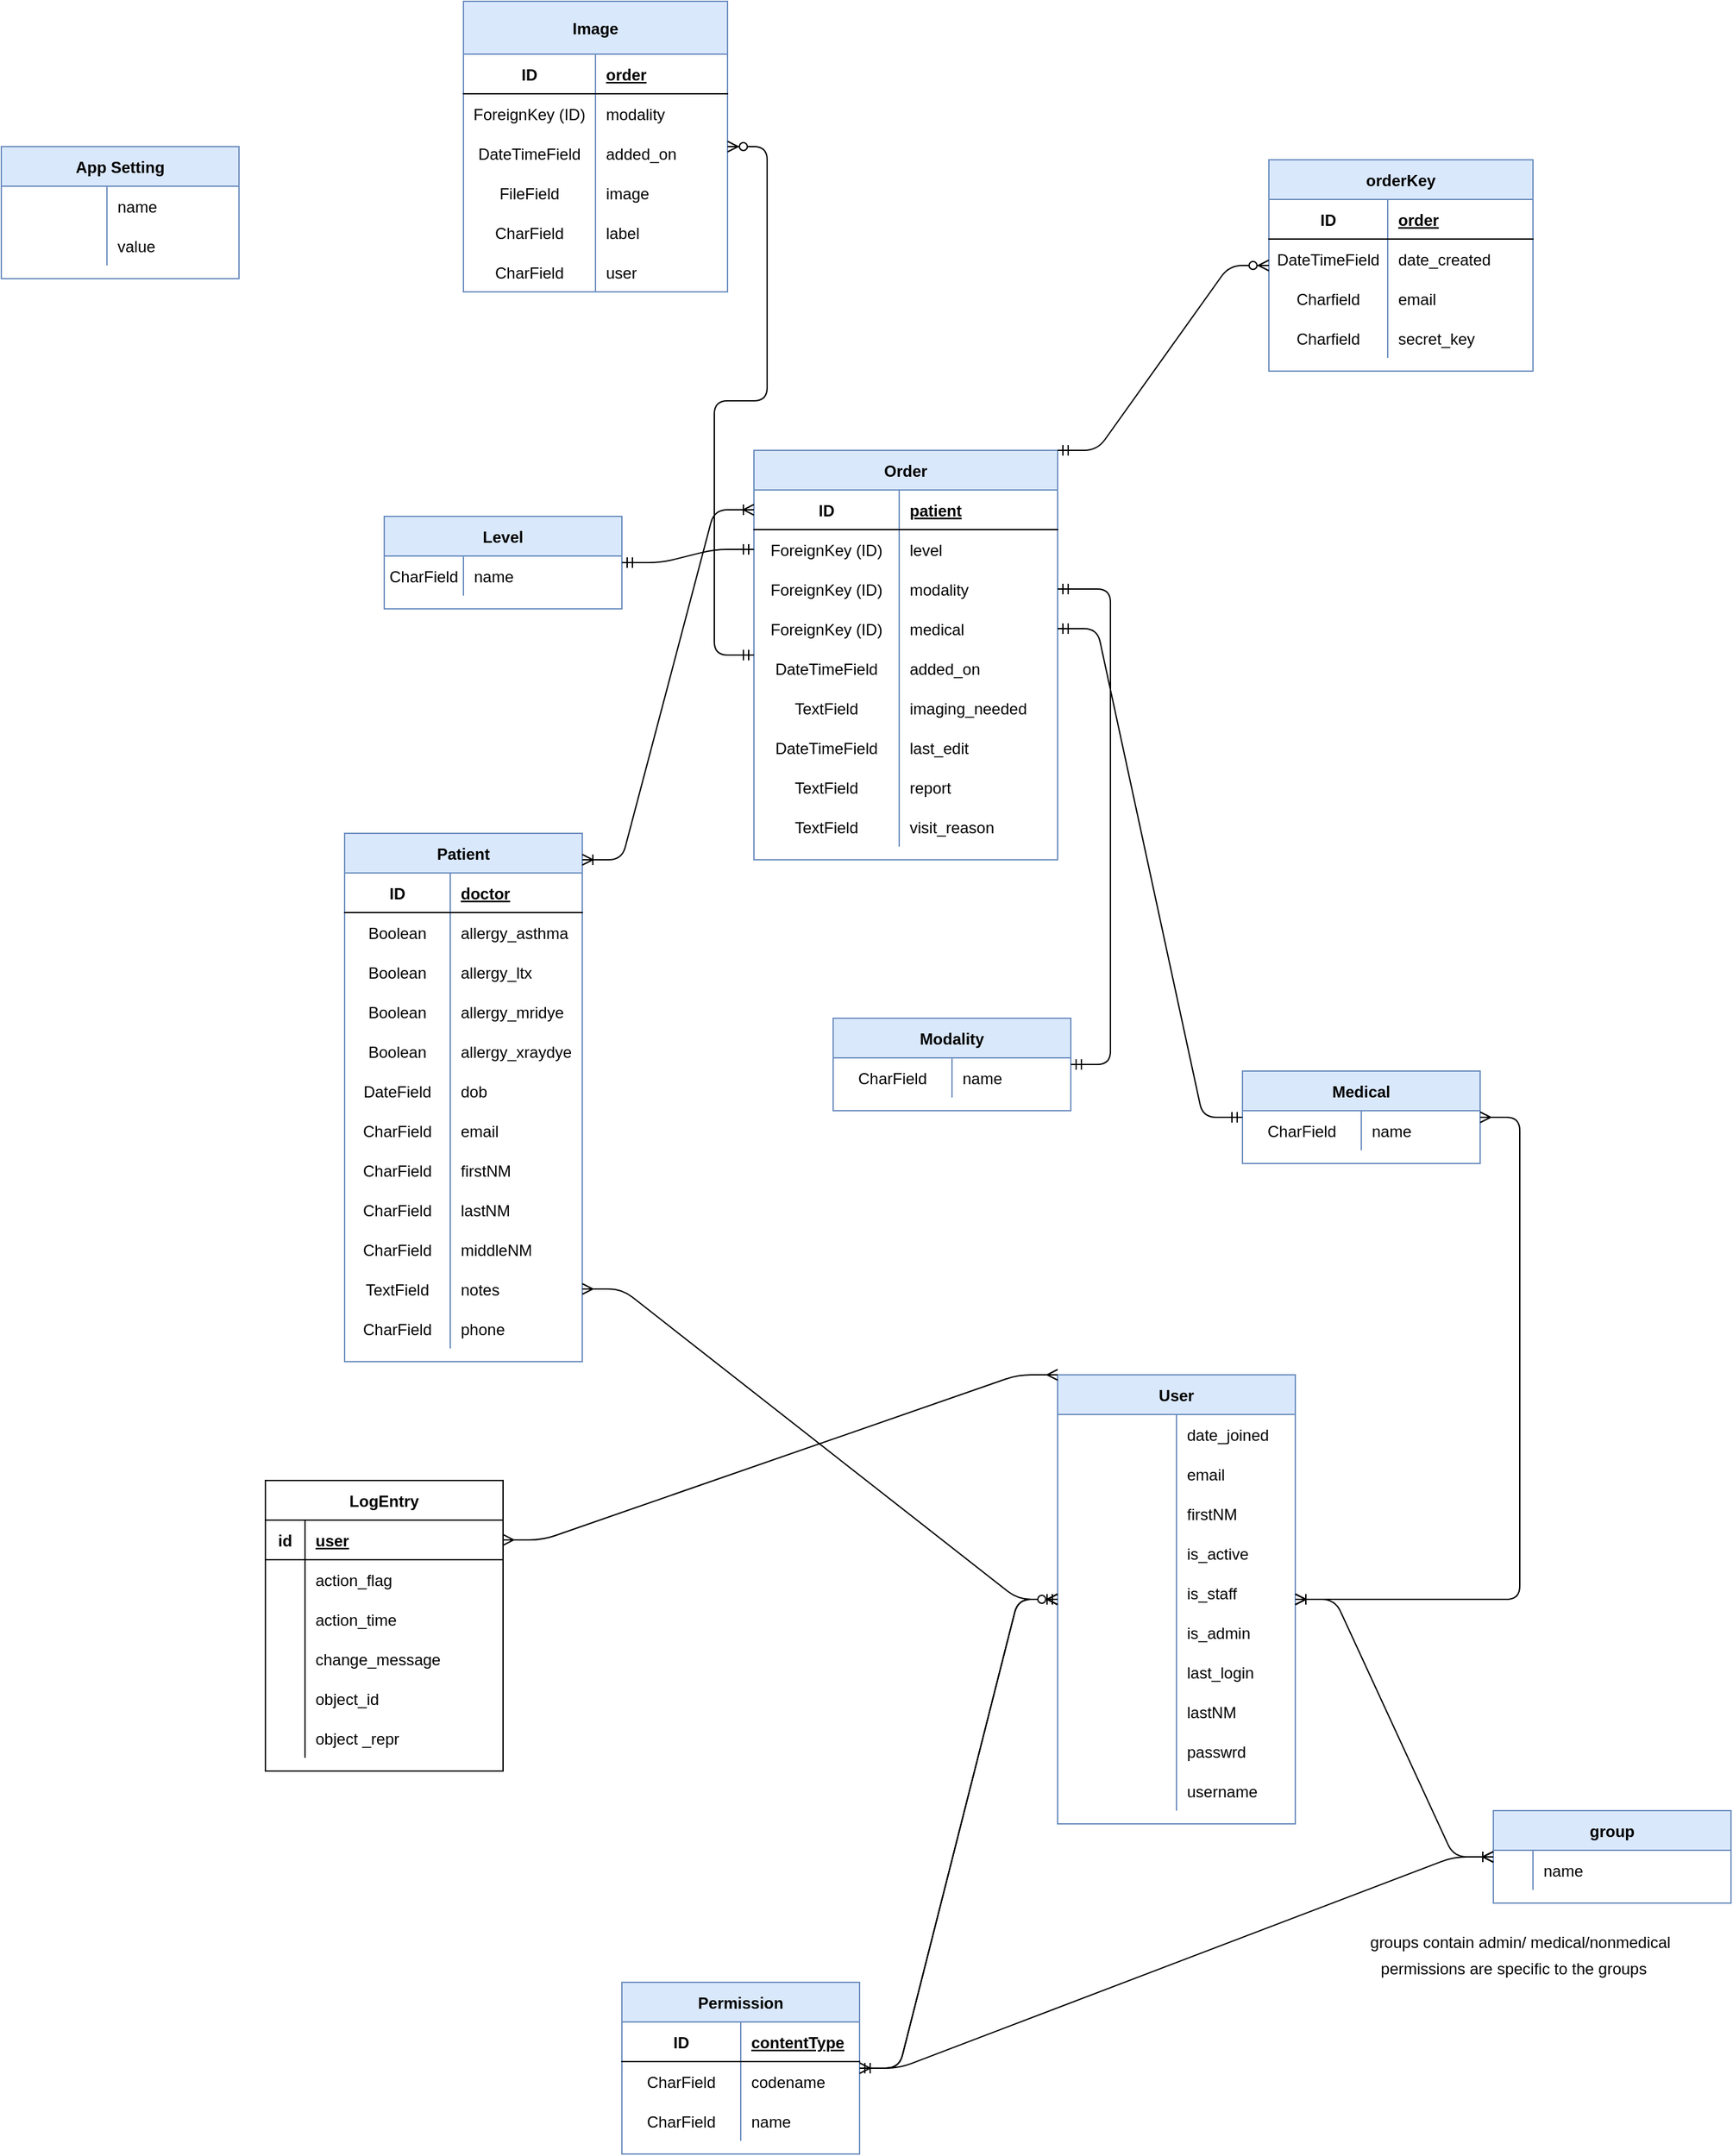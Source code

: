 <mxfile version="14.4.6" type="github">
  <diagram id="9qnTNjLyjwveOkIdFWt5" name="Page-1">
    <mxGraphModel dx="1902" dy="1985" grid="1" gridSize="10" guides="1" tooltips="1" connect="1" arrows="1" fold="1" page="1" pageScale="1" pageWidth="850" pageHeight="1100" math="0" shadow="0">
      <root>
        <mxCell id="0" />
        <mxCell id="1" parent="0" />
        <mxCell id="PcCV99kFqNMUFxTvr8Xn-1" value="Patient" style="shape=table;startSize=30;container=1;collapsible=1;childLayout=tableLayout;fixedRows=1;rowLines=0;fontStyle=1;align=center;resizeLast=1;fillColor=#dae8fc;strokeColor=#6c8ebf;" vertex="1" parent="1">
          <mxGeometry x="280" y="-290" width="180" height="400" as="geometry" />
        </mxCell>
        <mxCell id="PcCV99kFqNMUFxTvr8Xn-2" value="" style="shape=partialRectangle;collapsible=0;dropTarget=0;pointerEvents=0;fillColor=none;top=0;left=0;bottom=1;right=0;points=[[0,0.5],[1,0.5]];portConstraint=eastwest;" vertex="1" parent="PcCV99kFqNMUFxTvr8Xn-1">
          <mxGeometry y="30" width="180" height="30" as="geometry" />
        </mxCell>
        <mxCell id="PcCV99kFqNMUFxTvr8Xn-3" value="ID" style="shape=partialRectangle;connectable=0;fillColor=none;top=0;left=0;bottom=0;right=0;fontStyle=1;overflow=hidden;" vertex="1" parent="PcCV99kFqNMUFxTvr8Xn-2">
          <mxGeometry width="80" height="30" as="geometry" />
        </mxCell>
        <mxCell id="PcCV99kFqNMUFxTvr8Xn-4" value="doctor" style="shape=partialRectangle;connectable=0;fillColor=none;top=0;left=0;bottom=0;right=0;align=left;spacingLeft=6;fontStyle=5;overflow=hidden;" vertex="1" parent="PcCV99kFqNMUFxTvr8Xn-2">
          <mxGeometry x="80" width="100" height="30" as="geometry" />
        </mxCell>
        <mxCell id="PcCV99kFqNMUFxTvr8Xn-5" value="" style="shape=partialRectangle;collapsible=0;dropTarget=0;pointerEvents=0;fillColor=none;top=0;left=0;bottom=0;right=0;points=[[0,0.5],[1,0.5]];portConstraint=eastwest;" vertex="1" parent="PcCV99kFqNMUFxTvr8Xn-1">
          <mxGeometry y="60" width="180" height="30" as="geometry" />
        </mxCell>
        <mxCell id="PcCV99kFqNMUFxTvr8Xn-6" value="Boolean" style="shape=partialRectangle;connectable=0;fillColor=none;top=0;left=0;bottom=0;right=0;editable=1;overflow=hidden;" vertex="1" parent="PcCV99kFqNMUFxTvr8Xn-5">
          <mxGeometry width="80" height="30" as="geometry" />
        </mxCell>
        <mxCell id="PcCV99kFqNMUFxTvr8Xn-7" value="allergy_asthma" style="shape=partialRectangle;connectable=0;fillColor=none;top=0;left=0;bottom=0;right=0;align=left;spacingLeft=6;overflow=hidden;" vertex="1" parent="PcCV99kFqNMUFxTvr8Xn-5">
          <mxGeometry x="80" width="100" height="30" as="geometry" />
        </mxCell>
        <mxCell id="PcCV99kFqNMUFxTvr8Xn-8" value="" style="shape=partialRectangle;collapsible=0;dropTarget=0;pointerEvents=0;fillColor=none;top=0;left=0;bottom=0;right=0;points=[[0,0.5],[1,0.5]];portConstraint=eastwest;" vertex="1" parent="PcCV99kFqNMUFxTvr8Xn-1">
          <mxGeometry y="90" width="180" height="30" as="geometry" />
        </mxCell>
        <mxCell id="PcCV99kFqNMUFxTvr8Xn-9" value="Boolean" style="shape=partialRectangle;connectable=0;fillColor=none;top=0;left=0;bottom=0;right=0;editable=1;overflow=hidden;" vertex="1" parent="PcCV99kFqNMUFxTvr8Xn-8">
          <mxGeometry width="80" height="30" as="geometry" />
        </mxCell>
        <mxCell id="PcCV99kFqNMUFxTvr8Xn-10" value="allergy_ltx" style="shape=partialRectangle;connectable=0;fillColor=none;top=0;left=0;bottom=0;right=0;align=left;spacingLeft=6;overflow=hidden;" vertex="1" parent="PcCV99kFqNMUFxTvr8Xn-8">
          <mxGeometry x="80" width="100" height="30" as="geometry" />
        </mxCell>
        <mxCell id="PcCV99kFqNMUFxTvr8Xn-11" value="" style="shape=partialRectangle;collapsible=0;dropTarget=0;pointerEvents=0;fillColor=none;top=0;left=0;bottom=0;right=0;points=[[0,0.5],[1,0.5]];portConstraint=eastwest;" vertex="1" parent="PcCV99kFqNMUFxTvr8Xn-1">
          <mxGeometry y="120" width="180" height="30" as="geometry" />
        </mxCell>
        <mxCell id="PcCV99kFqNMUFxTvr8Xn-12" value="Boolean" style="shape=partialRectangle;connectable=0;fillColor=none;top=0;left=0;bottom=0;right=0;editable=1;overflow=hidden;" vertex="1" parent="PcCV99kFqNMUFxTvr8Xn-11">
          <mxGeometry width="80" height="30" as="geometry" />
        </mxCell>
        <mxCell id="PcCV99kFqNMUFxTvr8Xn-13" value="allergy_mridye" style="shape=partialRectangle;connectable=0;fillColor=none;top=0;left=0;bottom=0;right=0;align=left;spacingLeft=6;overflow=hidden;" vertex="1" parent="PcCV99kFqNMUFxTvr8Xn-11">
          <mxGeometry x="80" width="100" height="30" as="geometry" />
        </mxCell>
        <mxCell id="PcCV99kFqNMUFxTvr8Xn-14" value="" style="shape=partialRectangle;collapsible=0;dropTarget=0;pointerEvents=0;fillColor=none;top=0;left=0;bottom=0;right=0;points=[[0,0.5],[1,0.5]];portConstraint=eastwest;" vertex="1" parent="PcCV99kFqNMUFxTvr8Xn-1">
          <mxGeometry y="150" width="180" height="30" as="geometry" />
        </mxCell>
        <mxCell id="PcCV99kFqNMUFxTvr8Xn-15" value="Boolean" style="shape=partialRectangle;connectable=0;fillColor=none;top=0;left=0;bottom=0;right=0;editable=1;overflow=hidden;" vertex="1" parent="PcCV99kFqNMUFxTvr8Xn-14">
          <mxGeometry width="80" height="30" as="geometry" />
        </mxCell>
        <mxCell id="PcCV99kFqNMUFxTvr8Xn-16" value="allergy_xraydye" style="shape=partialRectangle;connectable=0;fillColor=none;top=0;left=0;bottom=0;right=0;align=left;spacingLeft=6;overflow=hidden;" vertex="1" parent="PcCV99kFqNMUFxTvr8Xn-14">
          <mxGeometry x="80" width="100" height="30" as="geometry" />
        </mxCell>
        <mxCell id="PcCV99kFqNMUFxTvr8Xn-17" value="" style="shape=partialRectangle;collapsible=0;dropTarget=0;pointerEvents=0;fillColor=none;top=0;left=0;bottom=0;right=0;points=[[0,0.5],[1,0.5]];portConstraint=eastwest;" vertex="1" parent="PcCV99kFqNMUFxTvr8Xn-1">
          <mxGeometry y="180" width="180" height="30" as="geometry" />
        </mxCell>
        <mxCell id="PcCV99kFqNMUFxTvr8Xn-18" value="DateField" style="shape=partialRectangle;connectable=0;fillColor=none;top=0;left=0;bottom=0;right=0;editable=1;overflow=hidden;" vertex="1" parent="PcCV99kFqNMUFxTvr8Xn-17">
          <mxGeometry width="80" height="30" as="geometry" />
        </mxCell>
        <mxCell id="PcCV99kFqNMUFxTvr8Xn-19" value="dob" style="shape=partialRectangle;connectable=0;fillColor=none;top=0;left=0;bottom=0;right=0;align=left;spacingLeft=6;overflow=hidden;" vertex="1" parent="PcCV99kFqNMUFxTvr8Xn-17">
          <mxGeometry x="80" width="100" height="30" as="geometry" />
        </mxCell>
        <mxCell id="PcCV99kFqNMUFxTvr8Xn-20" value="" style="shape=partialRectangle;collapsible=0;dropTarget=0;pointerEvents=0;fillColor=none;top=0;left=0;bottom=0;right=0;points=[[0,0.5],[1,0.5]];portConstraint=eastwest;" vertex="1" parent="PcCV99kFqNMUFxTvr8Xn-1">
          <mxGeometry y="210" width="180" height="30" as="geometry" />
        </mxCell>
        <mxCell id="PcCV99kFqNMUFxTvr8Xn-21" value="CharField" style="shape=partialRectangle;connectable=0;fillColor=none;top=0;left=0;bottom=0;right=0;editable=1;overflow=hidden;" vertex="1" parent="PcCV99kFqNMUFxTvr8Xn-20">
          <mxGeometry width="80" height="30" as="geometry" />
        </mxCell>
        <mxCell id="PcCV99kFqNMUFxTvr8Xn-22" value="email" style="shape=partialRectangle;connectable=0;fillColor=none;top=0;left=0;bottom=0;right=0;align=left;spacingLeft=6;overflow=hidden;" vertex="1" parent="PcCV99kFqNMUFxTvr8Xn-20">
          <mxGeometry x="80" width="100" height="30" as="geometry" />
        </mxCell>
        <mxCell id="PcCV99kFqNMUFxTvr8Xn-23" value="" style="shape=partialRectangle;collapsible=0;dropTarget=0;pointerEvents=0;fillColor=none;top=0;left=0;bottom=0;right=0;points=[[0,0.5],[1,0.5]];portConstraint=eastwest;" vertex="1" parent="PcCV99kFqNMUFxTvr8Xn-1">
          <mxGeometry y="240" width="180" height="30" as="geometry" />
        </mxCell>
        <mxCell id="PcCV99kFqNMUFxTvr8Xn-24" value="CharField" style="shape=partialRectangle;connectable=0;fillColor=none;top=0;left=0;bottom=0;right=0;editable=1;overflow=hidden;" vertex="1" parent="PcCV99kFqNMUFxTvr8Xn-23">
          <mxGeometry width="80" height="30" as="geometry" />
        </mxCell>
        <mxCell id="PcCV99kFqNMUFxTvr8Xn-25" value="firstNM" style="shape=partialRectangle;connectable=0;fillColor=none;top=0;left=0;bottom=0;right=0;align=left;spacingLeft=6;overflow=hidden;" vertex="1" parent="PcCV99kFqNMUFxTvr8Xn-23">
          <mxGeometry x="80" width="100" height="30" as="geometry" />
        </mxCell>
        <mxCell id="PcCV99kFqNMUFxTvr8Xn-26" value="" style="shape=partialRectangle;collapsible=0;dropTarget=0;pointerEvents=0;fillColor=none;top=0;left=0;bottom=0;right=0;points=[[0,0.5],[1,0.5]];portConstraint=eastwest;" vertex="1" parent="PcCV99kFqNMUFxTvr8Xn-1">
          <mxGeometry y="270" width="180" height="30" as="geometry" />
        </mxCell>
        <mxCell id="PcCV99kFqNMUFxTvr8Xn-27" value="CharField" style="shape=partialRectangle;connectable=0;fillColor=none;top=0;left=0;bottom=0;right=0;editable=1;overflow=hidden;" vertex="1" parent="PcCV99kFqNMUFxTvr8Xn-26">
          <mxGeometry width="80" height="30" as="geometry" />
        </mxCell>
        <mxCell id="PcCV99kFqNMUFxTvr8Xn-28" value="lastNM" style="shape=partialRectangle;connectable=0;fillColor=none;top=0;left=0;bottom=0;right=0;align=left;spacingLeft=6;overflow=hidden;" vertex="1" parent="PcCV99kFqNMUFxTvr8Xn-26">
          <mxGeometry x="80" width="100" height="30" as="geometry" />
        </mxCell>
        <mxCell id="PcCV99kFqNMUFxTvr8Xn-29" value="" style="shape=partialRectangle;collapsible=0;dropTarget=0;pointerEvents=0;fillColor=none;top=0;left=0;bottom=0;right=0;points=[[0,0.5],[1,0.5]];portConstraint=eastwest;" vertex="1" parent="PcCV99kFqNMUFxTvr8Xn-1">
          <mxGeometry y="300" width="180" height="30" as="geometry" />
        </mxCell>
        <mxCell id="PcCV99kFqNMUFxTvr8Xn-30" value="CharField" style="shape=partialRectangle;connectable=0;fillColor=none;top=0;left=0;bottom=0;right=0;editable=1;overflow=hidden;" vertex="1" parent="PcCV99kFqNMUFxTvr8Xn-29">
          <mxGeometry width="80" height="30" as="geometry" />
        </mxCell>
        <mxCell id="PcCV99kFqNMUFxTvr8Xn-31" value="middleNM" style="shape=partialRectangle;connectable=0;fillColor=none;top=0;left=0;bottom=0;right=0;align=left;spacingLeft=6;overflow=hidden;" vertex="1" parent="PcCV99kFqNMUFxTvr8Xn-29">
          <mxGeometry x="80" width="100" height="30" as="geometry" />
        </mxCell>
        <mxCell id="PcCV99kFqNMUFxTvr8Xn-32" value="" style="shape=partialRectangle;collapsible=0;dropTarget=0;pointerEvents=0;fillColor=none;top=0;left=0;bottom=0;right=0;points=[[0,0.5],[1,0.5]];portConstraint=eastwest;" vertex="1" parent="PcCV99kFqNMUFxTvr8Xn-1">
          <mxGeometry y="330" width="180" height="30" as="geometry" />
        </mxCell>
        <mxCell id="PcCV99kFqNMUFxTvr8Xn-33" value="TextField" style="shape=partialRectangle;connectable=0;fillColor=none;top=0;left=0;bottom=0;right=0;editable=1;overflow=hidden;" vertex="1" parent="PcCV99kFqNMUFxTvr8Xn-32">
          <mxGeometry width="80" height="30" as="geometry" />
        </mxCell>
        <mxCell id="PcCV99kFqNMUFxTvr8Xn-34" value="notes" style="shape=partialRectangle;connectable=0;fillColor=none;top=0;left=0;bottom=0;right=0;align=left;spacingLeft=6;overflow=hidden;" vertex="1" parent="PcCV99kFqNMUFxTvr8Xn-32">
          <mxGeometry x="80" width="100" height="30" as="geometry" />
        </mxCell>
        <mxCell id="PcCV99kFqNMUFxTvr8Xn-35" value="" style="shape=partialRectangle;collapsible=0;dropTarget=0;pointerEvents=0;fillColor=none;top=0;left=0;bottom=0;right=0;points=[[0,0.5],[1,0.5]];portConstraint=eastwest;" vertex="1" parent="PcCV99kFqNMUFxTvr8Xn-1">
          <mxGeometry y="360" width="180" height="30" as="geometry" />
        </mxCell>
        <mxCell id="PcCV99kFqNMUFxTvr8Xn-36" value="CharField" style="shape=partialRectangle;connectable=0;fillColor=none;top=0;left=0;bottom=0;right=0;editable=1;overflow=hidden;" vertex="1" parent="PcCV99kFqNMUFxTvr8Xn-35">
          <mxGeometry width="80" height="30" as="geometry" />
        </mxCell>
        <mxCell id="PcCV99kFqNMUFxTvr8Xn-37" value="phone" style="shape=partialRectangle;connectable=0;fillColor=none;top=0;left=0;bottom=0;right=0;align=left;spacingLeft=6;overflow=hidden;" vertex="1" parent="PcCV99kFqNMUFxTvr8Xn-35">
          <mxGeometry x="80" width="100" height="30" as="geometry" />
        </mxCell>
        <mxCell id="PcCV99kFqNMUFxTvr8Xn-38" value="User" style="shape=table;startSize=30;container=1;collapsible=1;childLayout=tableLayout;fixedRows=1;rowLines=0;fontStyle=1;align=center;resizeLast=1;fillColor=#dae8fc;strokeColor=#6c8ebf;" vertex="1" parent="1">
          <mxGeometry x="820" y="120" width="180" height="340" as="geometry" />
        </mxCell>
        <mxCell id="PcCV99kFqNMUFxTvr8Xn-39" value="" style="shape=partialRectangle;collapsible=0;dropTarget=0;pointerEvents=0;fillColor=none;top=0;left=0;bottom=0;right=0;points=[[0,0.5],[1,0.5]];portConstraint=eastwest;" vertex="1" parent="PcCV99kFqNMUFxTvr8Xn-38">
          <mxGeometry y="30" width="180" height="30" as="geometry" />
        </mxCell>
        <mxCell id="PcCV99kFqNMUFxTvr8Xn-40" value="" style="shape=partialRectangle;connectable=0;fillColor=none;top=0;left=0;bottom=0;right=0;editable=1;overflow=hidden;" vertex="1" parent="PcCV99kFqNMUFxTvr8Xn-39">
          <mxGeometry width="90" height="30" as="geometry" />
        </mxCell>
        <mxCell id="PcCV99kFqNMUFxTvr8Xn-41" value="date_joined" style="shape=partialRectangle;connectable=0;fillColor=none;top=0;left=0;bottom=0;right=0;align=left;spacingLeft=6;overflow=hidden;" vertex="1" parent="PcCV99kFqNMUFxTvr8Xn-39">
          <mxGeometry x="90" width="90" height="30" as="geometry" />
        </mxCell>
        <mxCell id="PcCV99kFqNMUFxTvr8Xn-42" value="" style="shape=partialRectangle;collapsible=0;dropTarget=0;pointerEvents=0;fillColor=none;top=0;left=0;bottom=0;right=0;points=[[0,0.5],[1,0.5]];portConstraint=eastwest;" vertex="1" parent="PcCV99kFqNMUFxTvr8Xn-38">
          <mxGeometry y="60" width="180" height="30" as="geometry" />
        </mxCell>
        <mxCell id="PcCV99kFqNMUFxTvr8Xn-43" value="" style="shape=partialRectangle;connectable=0;fillColor=none;top=0;left=0;bottom=0;right=0;editable=1;overflow=hidden;" vertex="1" parent="PcCV99kFqNMUFxTvr8Xn-42">
          <mxGeometry width="90" height="30" as="geometry" />
        </mxCell>
        <mxCell id="PcCV99kFqNMUFxTvr8Xn-44" value="email" style="shape=partialRectangle;connectable=0;fillColor=none;top=0;left=0;bottom=0;right=0;align=left;spacingLeft=6;overflow=hidden;" vertex="1" parent="PcCV99kFqNMUFxTvr8Xn-42">
          <mxGeometry x="90" width="90" height="30" as="geometry" />
        </mxCell>
        <mxCell id="PcCV99kFqNMUFxTvr8Xn-45" value="" style="shape=partialRectangle;collapsible=0;dropTarget=0;pointerEvents=0;fillColor=none;top=0;left=0;bottom=0;right=0;points=[[0,0.5],[1,0.5]];portConstraint=eastwest;" vertex="1" parent="PcCV99kFqNMUFxTvr8Xn-38">
          <mxGeometry y="90" width="180" height="30" as="geometry" />
        </mxCell>
        <mxCell id="PcCV99kFqNMUFxTvr8Xn-46" value="" style="shape=partialRectangle;connectable=0;fillColor=none;top=0;left=0;bottom=0;right=0;editable=1;overflow=hidden;" vertex="1" parent="PcCV99kFqNMUFxTvr8Xn-45">
          <mxGeometry width="90" height="30" as="geometry" />
        </mxCell>
        <mxCell id="PcCV99kFqNMUFxTvr8Xn-47" value="firstNM" style="shape=partialRectangle;connectable=0;fillColor=none;top=0;left=0;bottom=0;right=0;align=left;spacingLeft=6;overflow=hidden;" vertex="1" parent="PcCV99kFqNMUFxTvr8Xn-45">
          <mxGeometry x="90" width="90" height="30" as="geometry" />
        </mxCell>
        <mxCell id="PcCV99kFqNMUFxTvr8Xn-48" value="" style="shape=partialRectangle;collapsible=0;dropTarget=0;pointerEvents=0;fillColor=none;top=0;left=0;bottom=0;right=0;points=[[0,0.5],[1,0.5]];portConstraint=eastwest;" vertex="1" parent="PcCV99kFqNMUFxTvr8Xn-38">
          <mxGeometry y="120" width="180" height="30" as="geometry" />
        </mxCell>
        <mxCell id="PcCV99kFqNMUFxTvr8Xn-49" value="" style="shape=partialRectangle;connectable=0;fillColor=none;top=0;left=0;bottom=0;right=0;editable=1;overflow=hidden;" vertex="1" parent="PcCV99kFqNMUFxTvr8Xn-48">
          <mxGeometry width="90" height="30" as="geometry" />
        </mxCell>
        <mxCell id="PcCV99kFqNMUFxTvr8Xn-50" value="is_active" style="shape=partialRectangle;connectable=0;fillColor=none;top=0;left=0;bottom=0;right=0;align=left;spacingLeft=6;overflow=hidden;" vertex="1" parent="PcCV99kFqNMUFxTvr8Xn-48">
          <mxGeometry x="90" width="90" height="30" as="geometry" />
        </mxCell>
        <mxCell id="PcCV99kFqNMUFxTvr8Xn-51" value="" style="shape=partialRectangle;collapsible=0;dropTarget=0;pointerEvents=0;fillColor=none;top=0;left=0;bottom=0;right=0;points=[[0,0.5],[1,0.5]];portConstraint=eastwest;" vertex="1" parent="PcCV99kFqNMUFxTvr8Xn-38">
          <mxGeometry y="150" width="180" height="30" as="geometry" />
        </mxCell>
        <mxCell id="PcCV99kFqNMUFxTvr8Xn-52" value="" style="shape=partialRectangle;connectable=0;fillColor=none;top=0;left=0;bottom=0;right=0;editable=1;overflow=hidden;" vertex="1" parent="PcCV99kFqNMUFxTvr8Xn-51">
          <mxGeometry width="90" height="30" as="geometry" />
        </mxCell>
        <mxCell id="PcCV99kFqNMUFxTvr8Xn-53" value="is_staff" style="shape=partialRectangle;connectable=0;fillColor=none;top=0;left=0;bottom=0;right=0;align=left;spacingLeft=6;overflow=hidden;" vertex="1" parent="PcCV99kFqNMUFxTvr8Xn-51">
          <mxGeometry x="90" width="90" height="30" as="geometry" />
        </mxCell>
        <mxCell id="PcCV99kFqNMUFxTvr8Xn-54" value="" style="shape=partialRectangle;collapsible=0;dropTarget=0;pointerEvents=0;fillColor=none;top=0;left=0;bottom=0;right=0;points=[[0,0.5],[1,0.5]];portConstraint=eastwest;" vertex="1" parent="PcCV99kFqNMUFxTvr8Xn-38">
          <mxGeometry y="180" width="180" height="30" as="geometry" />
        </mxCell>
        <mxCell id="PcCV99kFqNMUFxTvr8Xn-55" value="" style="shape=partialRectangle;connectable=0;fillColor=none;top=0;left=0;bottom=0;right=0;editable=1;overflow=hidden;" vertex="1" parent="PcCV99kFqNMUFxTvr8Xn-54">
          <mxGeometry width="90" height="30" as="geometry" />
        </mxCell>
        <mxCell id="PcCV99kFqNMUFxTvr8Xn-56" value="is_admin" style="shape=partialRectangle;connectable=0;fillColor=none;top=0;left=0;bottom=0;right=0;align=left;spacingLeft=6;overflow=hidden;" vertex="1" parent="PcCV99kFqNMUFxTvr8Xn-54">
          <mxGeometry x="90" width="90" height="30" as="geometry" />
        </mxCell>
        <mxCell id="PcCV99kFqNMUFxTvr8Xn-57" value="" style="shape=partialRectangle;collapsible=0;dropTarget=0;pointerEvents=0;fillColor=none;top=0;left=0;bottom=0;right=0;points=[[0,0.5],[1,0.5]];portConstraint=eastwest;" vertex="1" parent="PcCV99kFqNMUFxTvr8Xn-38">
          <mxGeometry y="210" width="180" height="30" as="geometry" />
        </mxCell>
        <mxCell id="PcCV99kFqNMUFxTvr8Xn-58" value="" style="shape=partialRectangle;connectable=0;fillColor=none;top=0;left=0;bottom=0;right=0;editable=1;overflow=hidden;" vertex="1" parent="PcCV99kFqNMUFxTvr8Xn-57">
          <mxGeometry width="90" height="30" as="geometry" />
        </mxCell>
        <mxCell id="PcCV99kFqNMUFxTvr8Xn-59" value="last_login" style="shape=partialRectangle;connectable=0;fillColor=none;top=0;left=0;bottom=0;right=0;align=left;spacingLeft=6;overflow=hidden;" vertex="1" parent="PcCV99kFqNMUFxTvr8Xn-57">
          <mxGeometry x="90" width="90" height="30" as="geometry" />
        </mxCell>
        <mxCell id="PcCV99kFqNMUFxTvr8Xn-60" value="" style="shape=partialRectangle;collapsible=0;dropTarget=0;pointerEvents=0;fillColor=none;top=0;left=0;bottom=0;right=0;points=[[0,0.5],[1,0.5]];portConstraint=eastwest;" vertex="1" parent="PcCV99kFqNMUFxTvr8Xn-38">
          <mxGeometry y="240" width="180" height="30" as="geometry" />
        </mxCell>
        <mxCell id="PcCV99kFqNMUFxTvr8Xn-61" value="" style="shape=partialRectangle;connectable=0;fillColor=none;top=0;left=0;bottom=0;right=0;editable=1;overflow=hidden;" vertex="1" parent="PcCV99kFqNMUFxTvr8Xn-60">
          <mxGeometry width="90" height="30" as="geometry" />
        </mxCell>
        <mxCell id="PcCV99kFqNMUFxTvr8Xn-62" value="lastNM" style="shape=partialRectangle;connectable=0;fillColor=none;top=0;left=0;bottom=0;right=0;align=left;spacingLeft=6;overflow=hidden;" vertex="1" parent="PcCV99kFqNMUFxTvr8Xn-60">
          <mxGeometry x="90" width="90" height="30" as="geometry" />
        </mxCell>
        <mxCell id="PcCV99kFqNMUFxTvr8Xn-63" value="" style="shape=partialRectangle;collapsible=0;dropTarget=0;pointerEvents=0;fillColor=none;top=0;left=0;bottom=0;right=0;points=[[0,0.5],[1,0.5]];portConstraint=eastwest;" vertex="1" parent="PcCV99kFqNMUFxTvr8Xn-38">
          <mxGeometry y="270" width="180" height="30" as="geometry" />
        </mxCell>
        <mxCell id="PcCV99kFqNMUFxTvr8Xn-64" value="" style="shape=partialRectangle;connectable=0;fillColor=none;top=0;left=0;bottom=0;right=0;editable=1;overflow=hidden;" vertex="1" parent="PcCV99kFqNMUFxTvr8Xn-63">
          <mxGeometry width="90" height="30" as="geometry" />
        </mxCell>
        <mxCell id="PcCV99kFqNMUFxTvr8Xn-65" value="passwrd" style="shape=partialRectangle;connectable=0;fillColor=none;top=0;left=0;bottom=0;right=0;align=left;spacingLeft=6;overflow=hidden;" vertex="1" parent="PcCV99kFqNMUFxTvr8Xn-63">
          <mxGeometry x="90" width="90" height="30" as="geometry" />
        </mxCell>
        <mxCell id="PcCV99kFqNMUFxTvr8Xn-66" value="" style="shape=partialRectangle;collapsible=0;dropTarget=0;pointerEvents=0;fillColor=none;top=0;left=0;bottom=0;right=0;points=[[0,0.5],[1,0.5]];portConstraint=eastwest;" vertex="1" parent="PcCV99kFqNMUFxTvr8Xn-38">
          <mxGeometry y="300" width="180" height="30" as="geometry" />
        </mxCell>
        <mxCell id="PcCV99kFqNMUFxTvr8Xn-67" value="" style="shape=partialRectangle;connectable=0;fillColor=none;top=0;left=0;bottom=0;right=0;editable=1;overflow=hidden;" vertex="1" parent="PcCV99kFqNMUFxTvr8Xn-66">
          <mxGeometry width="90" height="30" as="geometry" />
        </mxCell>
        <mxCell id="PcCV99kFqNMUFxTvr8Xn-68" value="username" style="shape=partialRectangle;connectable=0;fillColor=none;top=0;left=0;bottom=0;right=0;align=left;spacingLeft=6;overflow=hidden;" vertex="1" parent="PcCV99kFqNMUFxTvr8Xn-66">
          <mxGeometry x="90" width="90" height="30" as="geometry" />
        </mxCell>
        <mxCell id="PcCV99kFqNMUFxTvr8Xn-69" value="Permission" style="shape=table;startSize=30;container=1;collapsible=1;childLayout=tableLayout;fixedRows=1;rowLines=0;fontStyle=1;align=center;resizeLast=1;fillColor=#dae8fc;strokeColor=#6c8ebf;" vertex="1" parent="1">
          <mxGeometry x="490" y="580" width="180" height="130" as="geometry" />
        </mxCell>
        <mxCell id="PcCV99kFqNMUFxTvr8Xn-70" value="" style="shape=partialRectangle;collapsible=0;dropTarget=0;pointerEvents=0;fillColor=none;top=0;left=0;bottom=1;right=0;points=[[0,0.5],[1,0.5]];portConstraint=eastwest;" vertex="1" parent="PcCV99kFqNMUFxTvr8Xn-69">
          <mxGeometry y="30" width="180" height="30" as="geometry" />
        </mxCell>
        <mxCell id="PcCV99kFqNMUFxTvr8Xn-71" value="ID" style="shape=partialRectangle;connectable=0;fillColor=none;top=0;left=0;bottom=0;right=0;fontStyle=1;overflow=hidden;" vertex="1" parent="PcCV99kFqNMUFxTvr8Xn-70">
          <mxGeometry width="90" height="30" as="geometry" />
        </mxCell>
        <mxCell id="PcCV99kFqNMUFxTvr8Xn-72" value="contentType" style="shape=partialRectangle;connectable=0;fillColor=none;top=0;left=0;bottom=0;right=0;align=left;spacingLeft=6;fontStyle=5;overflow=hidden;" vertex="1" parent="PcCV99kFqNMUFxTvr8Xn-70">
          <mxGeometry x="90" width="90" height="30" as="geometry" />
        </mxCell>
        <mxCell id="PcCV99kFqNMUFxTvr8Xn-73" value="" style="shape=partialRectangle;collapsible=0;dropTarget=0;pointerEvents=0;fillColor=none;top=0;left=0;bottom=0;right=0;points=[[0,0.5],[1,0.5]];portConstraint=eastwest;" vertex="1" parent="PcCV99kFqNMUFxTvr8Xn-69">
          <mxGeometry y="60" width="180" height="30" as="geometry" />
        </mxCell>
        <mxCell id="PcCV99kFqNMUFxTvr8Xn-74" value="CharField" style="shape=partialRectangle;connectable=0;fillColor=none;top=0;left=0;bottom=0;right=0;editable=1;overflow=hidden;" vertex="1" parent="PcCV99kFqNMUFxTvr8Xn-73">
          <mxGeometry width="90" height="30" as="geometry" />
        </mxCell>
        <mxCell id="PcCV99kFqNMUFxTvr8Xn-75" value="codename" style="shape=partialRectangle;connectable=0;fillColor=none;top=0;left=0;bottom=0;right=0;align=left;spacingLeft=6;overflow=hidden;" vertex="1" parent="PcCV99kFqNMUFxTvr8Xn-73">
          <mxGeometry x="90" width="90" height="30" as="geometry" />
        </mxCell>
        <mxCell id="PcCV99kFqNMUFxTvr8Xn-76" value="" style="shape=partialRectangle;collapsible=0;dropTarget=0;pointerEvents=0;fillColor=none;top=0;left=0;bottom=0;right=0;points=[[0,0.5],[1,0.5]];portConstraint=eastwest;" vertex="1" parent="PcCV99kFqNMUFxTvr8Xn-69">
          <mxGeometry y="90" width="180" height="30" as="geometry" />
        </mxCell>
        <mxCell id="PcCV99kFqNMUFxTvr8Xn-77" value="CharField" style="shape=partialRectangle;connectable=0;fillColor=none;top=0;left=0;bottom=0;right=0;editable=1;overflow=hidden;" vertex="1" parent="PcCV99kFqNMUFxTvr8Xn-76">
          <mxGeometry width="90" height="30" as="geometry" />
        </mxCell>
        <mxCell id="PcCV99kFqNMUFxTvr8Xn-78" value="name" style="shape=partialRectangle;connectable=0;fillColor=none;top=0;left=0;bottom=0;right=0;align=left;spacingLeft=6;overflow=hidden;" vertex="1" parent="PcCV99kFqNMUFxTvr8Xn-76">
          <mxGeometry x="90" width="90" height="30" as="geometry" />
        </mxCell>
        <mxCell id="PcCV99kFqNMUFxTvr8Xn-79" value="group" style="shape=table;startSize=30;container=1;collapsible=1;childLayout=tableLayout;fixedRows=1;rowLines=0;fontStyle=1;align=center;resizeLast=1;fillColor=#dae8fc;strokeColor=#6c8ebf;" vertex="1" parent="1">
          <mxGeometry x="1150" y="450" width="180" height="70" as="geometry" />
        </mxCell>
        <mxCell id="PcCV99kFqNMUFxTvr8Xn-80" value="" style="shape=partialRectangle;collapsible=0;dropTarget=0;pointerEvents=0;fillColor=none;top=0;left=0;bottom=0;right=0;points=[[0,0.5],[1,0.5]];portConstraint=eastwest;" vertex="1" parent="PcCV99kFqNMUFxTvr8Xn-79">
          <mxGeometry y="30" width="180" height="30" as="geometry" />
        </mxCell>
        <mxCell id="PcCV99kFqNMUFxTvr8Xn-81" value="" style="shape=partialRectangle;connectable=0;fillColor=none;top=0;left=0;bottom=0;right=0;editable=1;overflow=hidden;" vertex="1" parent="PcCV99kFqNMUFxTvr8Xn-80">
          <mxGeometry width="30" height="30" as="geometry" />
        </mxCell>
        <mxCell id="PcCV99kFqNMUFxTvr8Xn-82" value="name" style="shape=partialRectangle;connectable=0;fillColor=none;top=0;left=0;bottom=0;right=0;align=left;spacingLeft=6;overflow=hidden;" vertex="1" parent="PcCV99kFqNMUFxTvr8Xn-80">
          <mxGeometry x="30" width="150" height="30" as="geometry" />
        </mxCell>
        <mxCell id="PcCV99kFqNMUFxTvr8Xn-83" value="Level" style="shape=table;startSize=30;container=1;collapsible=1;childLayout=tableLayout;fixedRows=1;rowLines=0;fontStyle=1;align=center;resizeLast=1;fillColor=#dae8fc;strokeColor=#6c8ebf;" vertex="1" parent="1">
          <mxGeometry x="310" y="-530" width="180" height="70" as="geometry" />
        </mxCell>
        <mxCell id="PcCV99kFqNMUFxTvr8Xn-84" value="" style="shape=partialRectangle;collapsible=0;dropTarget=0;pointerEvents=0;fillColor=none;top=0;left=0;bottom=0;right=0;points=[[0,0.5],[1,0.5]];portConstraint=eastwest;" vertex="1" parent="PcCV99kFqNMUFxTvr8Xn-83">
          <mxGeometry y="30" width="180" height="30" as="geometry" />
        </mxCell>
        <mxCell id="PcCV99kFqNMUFxTvr8Xn-85" value="CharField" style="shape=partialRectangle;connectable=0;fillColor=none;top=0;left=0;bottom=0;right=0;editable=1;overflow=hidden;" vertex="1" parent="PcCV99kFqNMUFxTvr8Xn-84">
          <mxGeometry width="60" height="30" as="geometry" />
        </mxCell>
        <mxCell id="PcCV99kFqNMUFxTvr8Xn-86" value="name" style="shape=partialRectangle;connectable=0;fillColor=none;top=0;left=0;bottom=0;right=0;align=left;spacingLeft=6;overflow=hidden;" vertex="1" parent="PcCV99kFqNMUFxTvr8Xn-84">
          <mxGeometry x="60" width="120" height="30" as="geometry" />
        </mxCell>
        <mxCell id="PcCV99kFqNMUFxTvr8Xn-87" value="Modality" style="shape=table;startSize=30;container=1;collapsible=1;childLayout=tableLayout;fixedRows=1;rowLines=0;fontStyle=1;align=center;resizeLast=1;fillColor=#dae8fc;strokeColor=#6c8ebf;" vertex="1" parent="1">
          <mxGeometry x="650" y="-150" width="180" height="70" as="geometry" />
        </mxCell>
        <mxCell id="PcCV99kFqNMUFxTvr8Xn-88" value="" style="shape=partialRectangle;collapsible=0;dropTarget=0;pointerEvents=0;fillColor=none;top=0;left=0;bottom=0;right=0;points=[[0,0.5],[1,0.5]];portConstraint=eastwest;" vertex="1" parent="PcCV99kFqNMUFxTvr8Xn-87">
          <mxGeometry y="30" width="180" height="30" as="geometry" />
        </mxCell>
        <mxCell id="PcCV99kFqNMUFxTvr8Xn-89" value="CharField" style="shape=partialRectangle;connectable=0;fillColor=none;top=0;left=0;bottom=0;right=0;editable=1;overflow=hidden;" vertex="1" parent="PcCV99kFqNMUFxTvr8Xn-88">
          <mxGeometry width="90" height="30" as="geometry" />
        </mxCell>
        <mxCell id="PcCV99kFqNMUFxTvr8Xn-90" value="name" style="shape=partialRectangle;connectable=0;fillColor=none;top=0;left=0;bottom=0;right=0;align=left;spacingLeft=6;overflow=hidden;" vertex="1" parent="PcCV99kFqNMUFxTvr8Xn-88">
          <mxGeometry x="90" width="90" height="30" as="geometry" />
        </mxCell>
        <mxCell id="PcCV99kFqNMUFxTvr8Xn-91" value="Medical" style="shape=table;startSize=30;container=1;collapsible=1;childLayout=tableLayout;fixedRows=1;rowLines=0;fontStyle=1;align=center;resizeLast=1;fillColor=#dae8fc;strokeColor=#6c8ebf;" vertex="1" parent="1">
          <mxGeometry x="960" y="-110" width="180" height="70" as="geometry" />
        </mxCell>
        <mxCell id="PcCV99kFqNMUFxTvr8Xn-92" value="" style="shape=partialRectangle;collapsible=0;dropTarget=0;pointerEvents=0;fillColor=none;top=0;left=0;bottom=0;right=0;points=[[0,0.5],[1,0.5]];portConstraint=eastwest;" vertex="1" parent="PcCV99kFqNMUFxTvr8Xn-91">
          <mxGeometry y="30" width="180" height="30" as="geometry" />
        </mxCell>
        <mxCell id="PcCV99kFqNMUFxTvr8Xn-93" value="CharField" style="shape=partialRectangle;connectable=0;fillColor=none;top=0;left=0;bottom=0;right=0;editable=1;overflow=hidden;" vertex="1" parent="PcCV99kFqNMUFxTvr8Xn-92">
          <mxGeometry width="90" height="30" as="geometry" />
        </mxCell>
        <mxCell id="PcCV99kFqNMUFxTvr8Xn-94" value="name" style="shape=partialRectangle;connectable=0;fillColor=none;top=0;left=0;bottom=0;right=0;align=left;spacingLeft=6;overflow=hidden;" vertex="1" parent="PcCV99kFqNMUFxTvr8Xn-92">
          <mxGeometry x="90" width="90" height="30" as="geometry" />
        </mxCell>
        <mxCell id="PcCV99kFqNMUFxTvr8Xn-95" value="Order" style="shape=table;startSize=30;container=1;collapsible=1;childLayout=tableLayout;fixedRows=1;rowLines=0;fontStyle=1;align=center;resizeLast=1;fillColor=#dae8fc;strokeColor=#6c8ebf;" vertex="1" parent="1">
          <mxGeometry x="590" y="-580" width="230" height="310" as="geometry" />
        </mxCell>
        <mxCell id="PcCV99kFqNMUFxTvr8Xn-96" value="" style="shape=partialRectangle;collapsible=0;dropTarget=0;pointerEvents=0;fillColor=none;top=0;left=0;bottom=1;right=0;points=[[0,0.5],[1,0.5]];portConstraint=eastwest;" vertex="1" parent="PcCV99kFqNMUFxTvr8Xn-95">
          <mxGeometry y="30" width="230" height="30" as="geometry" />
        </mxCell>
        <mxCell id="PcCV99kFqNMUFxTvr8Xn-97" value="ID" style="shape=partialRectangle;connectable=0;fillColor=none;top=0;left=0;bottom=0;right=0;fontStyle=1;overflow=hidden;" vertex="1" parent="PcCV99kFqNMUFxTvr8Xn-96">
          <mxGeometry width="110" height="30" as="geometry" />
        </mxCell>
        <mxCell id="PcCV99kFqNMUFxTvr8Xn-98" value="patient" style="shape=partialRectangle;connectable=0;fillColor=none;top=0;left=0;bottom=0;right=0;align=left;spacingLeft=6;fontStyle=5;overflow=hidden;" vertex="1" parent="PcCV99kFqNMUFxTvr8Xn-96">
          <mxGeometry x="110" width="120" height="30" as="geometry" />
        </mxCell>
        <mxCell id="PcCV99kFqNMUFxTvr8Xn-99" value="" style="shape=partialRectangle;collapsible=0;dropTarget=0;pointerEvents=0;fillColor=none;top=0;left=0;bottom=0;right=0;points=[[0,0.5],[1,0.5]];portConstraint=eastwest;" vertex="1" parent="PcCV99kFqNMUFxTvr8Xn-95">
          <mxGeometry y="60" width="230" height="30" as="geometry" />
        </mxCell>
        <mxCell id="PcCV99kFqNMUFxTvr8Xn-100" value="ForeignKey (ID)" style="shape=partialRectangle;connectable=0;fillColor=none;top=0;left=0;bottom=0;right=0;editable=1;overflow=hidden;" vertex="1" parent="PcCV99kFqNMUFxTvr8Xn-99">
          <mxGeometry width="110" height="30" as="geometry" />
        </mxCell>
        <mxCell id="PcCV99kFqNMUFxTvr8Xn-101" value="level" style="shape=partialRectangle;connectable=0;fillColor=none;top=0;left=0;bottom=0;right=0;align=left;spacingLeft=6;overflow=hidden;" vertex="1" parent="PcCV99kFqNMUFxTvr8Xn-99">
          <mxGeometry x="110" width="120" height="30" as="geometry" />
        </mxCell>
        <mxCell id="PcCV99kFqNMUFxTvr8Xn-102" value="" style="shape=partialRectangle;collapsible=0;dropTarget=0;pointerEvents=0;fillColor=none;top=0;left=0;bottom=0;right=0;points=[[0,0.5],[1,0.5]];portConstraint=eastwest;" vertex="1" parent="PcCV99kFqNMUFxTvr8Xn-95">
          <mxGeometry y="90" width="230" height="30" as="geometry" />
        </mxCell>
        <mxCell id="PcCV99kFqNMUFxTvr8Xn-103" value="ForeignKey (ID)" style="shape=partialRectangle;connectable=0;fillColor=none;top=0;left=0;bottom=0;right=0;editable=1;overflow=hidden;" vertex="1" parent="PcCV99kFqNMUFxTvr8Xn-102">
          <mxGeometry width="110" height="30" as="geometry" />
        </mxCell>
        <mxCell id="PcCV99kFqNMUFxTvr8Xn-104" value="modality" style="shape=partialRectangle;connectable=0;fillColor=none;top=0;left=0;bottom=0;right=0;align=left;spacingLeft=6;overflow=hidden;" vertex="1" parent="PcCV99kFqNMUFxTvr8Xn-102">
          <mxGeometry x="110" width="120" height="30" as="geometry" />
        </mxCell>
        <mxCell id="PcCV99kFqNMUFxTvr8Xn-105" value="" style="shape=partialRectangle;collapsible=0;dropTarget=0;pointerEvents=0;fillColor=none;top=0;left=0;bottom=0;right=0;points=[[0,0.5],[1,0.5]];portConstraint=eastwest;" vertex="1" parent="PcCV99kFqNMUFxTvr8Xn-95">
          <mxGeometry y="120" width="230" height="30" as="geometry" />
        </mxCell>
        <mxCell id="PcCV99kFqNMUFxTvr8Xn-106" value="ForeignKey (ID)" style="shape=partialRectangle;connectable=0;fillColor=none;top=0;left=0;bottom=0;right=0;editable=1;overflow=hidden;" vertex="1" parent="PcCV99kFqNMUFxTvr8Xn-105">
          <mxGeometry width="110" height="30" as="geometry" />
        </mxCell>
        <mxCell id="PcCV99kFqNMUFxTvr8Xn-107" value="medical" style="shape=partialRectangle;connectable=0;fillColor=none;top=0;left=0;bottom=0;right=0;align=left;spacingLeft=6;overflow=hidden;" vertex="1" parent="PcCV99kFqNMUFxTvr8Xn-105">
          <mxGeometry x="110" width="120" height="30" as="geometry" />
        </mxCell>
        <mxCell id="PcCV99kFqNMUFxTvr8Xn-108" value="" style="shape=partialRectangle;collapsible=0;dropTarget=0;pointerEvents=0;fillColor=none;top=0;left=0;bottom=0;right=0;points=[[0,0.5],[1,0.5]];portConstraint=eastwest;" vertex="1" parent="PcCV99kFqNMUFxTvr8Xn-95">
          <mxGeometry y="150" width="230" height="30" as="geometry" />
        </mxCell>
        <mxCell id="PcCV99kFqNMUFxTvr8Xn-109" value="DateTimeField" style="shape=partialRectangle;connectable=0;fillColor=none;top=0;left=0;bottom=0;right=0;editable=1;overflow=hidden;" vertex="1" parent="PcCV99kFqNMUFxTvr8Xn-108">
          <mxGeometry width="110" height="30" as="geometry" />
        </mxCell>
        <mxCell id="PcCV99kFqNMUFxTvr8Xn-110" value="added_on" style="shape=partialRectangle;connectable=0;fillColor=none;top=0;left=0;bottom=0;right=0;align=left;spacingLeft=6;overflow=hidden;" vertex="1" parent="PcCV99kFqNMUFxTvr8Xn-108">
          <mxGeometry x="110" width="120" height="30" as="geometry" />
        </mxCell>
        <mxCell id="PcCV99kFqNMUFxTvr8Xn-111" value="" style="shape=partialRectangle;collapsible=0;dropTarget=0;pointerEvents=0;fillColor=none;top=0;left=0;bottom=0;right=0;points=[[0,0.5],[1,0.5]];portConstraint=eastwest;" vertex="1" parent="PcCV99kFqNMUFxTvr8Xn-95">
          <mxGeometry y="180" width="230" height="30" as="geometry" />
        </mxCell>
        <mxCell id="PcCV99kFqNMUFxTvr8Xn-112" value="TextField" style="shape=partialRectangle;connectable=0;fillColor=none;top=0;left=0;bottom=0;right=0;editable=1;overflow=hidden;" vertex="1" parent="PcCV99kFqNMUFxTvr8Xn-111">
          <mxGeometry width="110" height="30" as="geometry" />
        </mxCell>
        <mxCell id="PcCV99kFqNMUFxTvr8Xn-113" value="imaging_needed" style="shape=partialRectangle;connectable=0;fillColor=none;top=0;left=0;bottom=0;right=0;align=left;spacingLeft=6;overflow=hidden;" vertex="1" parent="PcCV99kFqNMUFxTvr8Xn-111">
          <mxGeometry x="110" width="120" height="30" as="geometry" />
        </mxCell>
        <mxCell id="PcCV99kFqNMUFxTvr8Xn-114" value="" style="shape=partialRectangle;collapsible=0;dropTarget=0;pointerEvents=0;fillColor=none;top=0;left=0;bottom=0;right=0;points=[[0,0.5],[1,0.5]];portConstraint=eastwest;" vertex="1" parent="PcCV99kFqNMUFxTvr8Xn-95">
          <mxGeometry y="210" width="230" height="30" as="geometry" />
        </mxCell>
        <mxCell id="PcCV99kFqNMUFxTvr8Xn-115" value="DateTimeField" style="shape=partialRectangle;connectable=0;fillColor=none;top=0;left=0;bottom=0;right=0;editable=1;overflow=hidden;" vertex="1" parent="PcCV99kFqNMUFxTvr8Xn-114">
          <mxGeometry width="110" height="30" as="geometry" />
        </mxCell>
        <mxCell id="PcCV99kFqNMUFxTvr8Xn-116" value="last_edit" style="shape=partialRectangle;connectable=0;fillColor=none;top=0;left=0;bottom=0;right=0;align=left;spacingLeft=6;overflow=hidden;" vertex="1" parent="PcCV99kFqNMUFxTvr8Xn-114">
          <mxGeometry x="110" width="120" height="30" as="geometry" />
        </mxCell>
        <mxCell id="PcCV99kFqNMUFxTvr8Xn-117" value="" style="shape=partialRectangle;collapsible=0;dropTarget=0;pointerEvents=0;fillColor=none;top=0;left=0;bottom=0;right=0;points=[[0,0.5],[1,0.5]];portConstraint=eastwest;" vertex="1" parent="PcCV99kFqNMUFxTvr8Xn-95">
          <mxGeometry y="240" width="230" height="30" as="geometry" />
        </mxCell>
        <mxCell id="PcCV99kFqNMUFxTvr8Xn-118" value="TextField" style="shape=partialRectangle;connectable=0;fillColor=none;top=0;left=0;bottom=0;right=0;editable=1;overflow=hidden;" vertex="1" parent="PcCV99kFqNMUFxTvr8Xn-117">
          <mxGeometry width="110" height="30" as="geometry" />
        </mxCell>
        <mxCell id="PcCV99kFqNMUFxTvr8Xn-119" value="report" style="shape=partialRectangle;connectable=0;fillColor=none;top=0;left=0;bottom=0;right=0;align=left;spacingLeft=6;overflow=hidden;" vertex="1" parent="PcCV99kFqNMUFxTvr8Xn-117">
          <mxGeometry x="110" width="120" height="30" as="geometry" />
        </mxCell>
        <mxCell id="PcCV99kFqNMUFxTvr8Xn-120" value="" style="shape=partialRectangle;collapsible=0;dropTarget=0;pointerEvents=0;fillColor=none;top=0;left=0;bottom=0;right=0;points=[[0,0.5],[1,0.5]];portConstraint=eastwest;" vertex="1" parent="PcCV99kFqNMUFxTvr8Xn-95">
          <mxGeometry y="270" width="230" height="30" as="geometry" />
        </mxCell>
        <mxCell id="PcCV99kFqNMUFxTvr8Xn-121" value="TextField" style="shape=partialRectangle;connectable=0;fillColor=none;top=0;left=0;bottom=0;right=0;editable=1;overflow=hidden;" vertex="1" parent="PcCV99kFqNMUFxTvr8Xn-120">
          <mxGeometry width="110" height="30" as="geometry" />
        </mxCell>
        <mxCell id="PcCV99kFqNMUFxTvr8Xn-122" value="visit_reason" style="shape=partialRectangle;connectable=0;fillColor=none;top=0;left=0;bottom=0;right=0;align=left;spacingLeft=6;overflow=hidden;" vertex="1" parent="PcCV99kFqNMUFxTvr8Xn-120">
          <mxGeometry x="110" width="120" height="30" as="geometry" />
        </mxCell>
        <mxCell id="PcCV99kFqNMUFxTvr8Xn-123" value="Image" style="shape=table;startSize=40;container=1;collapsible=1;childLayout=tableLayout;fixedRows=1;rowLines=0;fontStyle=1;align=center;resizeLast=1;fillColor=#dae8fc;strokeColor=#6c8ebf;" vertex="1" parent="1">
          <mxGeometry x="370" y="-920" width="200" height="220" as="geometry" />
        </mxCell>
        <mxCell id="PcCV99kFqNMUFxTvr8Xn-124" value="" style="shape=partialRectangle;collapsible=0;dropTarget=0;pointerEvents=0;fillColor=none;top=0;left=0;bottom=1;right=0;points=[[0,0.5],[1,0.5]];portConstraint=eastwest;" vertex="1" parent="PcCV99kFqNMUFxTvr8Xn-123">
          <mxGeometry y="40" width="200" height="30" as="geometry" />
        </mxCell>
        <mxCell id="PcCV99kFqNMUFxTvr8Xn-125" value="ID" style="shape=partialRectangle;connectable=0;fillColor=none;top=0;left=0;bottom=0;right=0;fontStyle=1;overflow=hidden;" vertex="1" parent="PcCV99kFqNMUFxTvr8Xn-124">
          <mxGeometry width="100" height="30" as="geometry" />
        </mxCell>
        <mxCell id="PcCV99kFqNMUFxTvr8Xn-126" value="order" style="shape=partialRectangle;connectable=0;fillColor=none;top=0;left=0;bottom=0;right=0;align=left;spacingLeft=6;fontStyle=5;overflow=hidden;" vertex="1" parent="PcCV99kFqNMUFxTvr8Xn-124">
          <mxGeometry x="100" width="100" height="30" as="geometry" />
        </mxCell>
        <mxCell id="PcCV99kFqNMUFxTvr8Xn-127" value="" style="shape=partialRectangle;collapsible=0;dropTarget=0;pointerEvents=0;fillColor=none;top=0;left=0;bottom=0;right=0;points=[[0,0.5],[1,0.5]];portConstraint=eastwest;" vertex="1" parent="PcCV99kFqNMUFxTvr8Xn-123">
          <mxGeometry y="70" width="200" height="30" as="geometry" />
        </mxCell>
        <mxCell id="PcCV99kFqNMUFxTvr8Xn-128" value="ForeignKey (ID)" style="shape=partialRectangle;connectable=0;fillColor=none;top=0;left=0;bottom=0;right=0;editable=1;overflow=hidden;" vertex="1" parent="PcCV99kFqNMUFxTvr8Xn-127">
          <mxGeometry width="100" height="30" as="geometry" />
        </mxCell>
        <mxCell id="PcCV99kFqNMUFxTvr8Xn-129" value="modality" style="shape=partialRectangle;connectable=0;fillColor=none;top=0;left=0;bottom=0;right=0;align=left;spacingLeft=6;overflow=hidden;" vertex="1" parent="PcCV99kFqNMUFxTvr8Xn-127">
          <mxGeometry x="100" width="100" height="30" as="geometry" />
        </mxCell>
        <mxCell id="PcCV99kFqNMUFxTvr8Xn-130" value="" style="shape=partialRectangle;collapsible=0;dropTarget=0;pointerEvents=0;fillColor=none;top=0;left=0;bottom=0;right=0;points=[[0,0.5],[1,0.5]];portConstraint=eastwest;" vertex="1" parent="PcCV99kFqNMUFxTvr8Xn-123">
          <mxGeometry y="100" width="200" height="30" as="geometry" />
        </mxCell>
        <mxCell id="PcCV99kFqNMUFxTvr8Xn-131" value="DateTimeField" style="shape=partialRectangle;connectable=0;fillColor=none;top=0;left=0;bottom=0;right=0;editable=1;overflow=hidden;" vertex="1" parent="PcCV99kFqNMUFxTvr8Xn-130">
          <mxGeometry width="100" height="30" as="geometry" />
        </mxCell>
        <mxCell id="PcCV99kFqNMUFxTvr8Xn-132" value="added_on" style="shape=partialRectangle;connectable=0;fillColor=none;top=0;left=0;bottom=0;right=0;align=left;spacingLeft=6;overflow=hidden;" vertex="1" parent="PcCV99kFqNMUFxTvr8Xn-130">
          <mxGeometry x="100" width="100" height="30" as="geometry" />
        </mxCell>
        <mxCell id="PcCV99kFqNMUFxTvr8Xn-133" value="" style="shape=partialRectangle;collapsible=0;dropTarget=0;pointerEvents=0;fillColor=none;top=0;left=0;bottom=0;right=0;points=[[0,0.5],[1,0.5]];portConstraint=eastwest;" vertex="1" parent="PcCV99kFqNMUFxTvr8Xn-123">
          <mxGeometry y="130" width="200" height="30" as="geometry" />
        </mxCell>
        <mxCell id="PcCV99kFqNMUFxTvr8Xn-134" value="FileField" style="shape=partialRectangle;connectable=0;fillColor=none;top=0;left=0;bottom=0;right=0;editable=1;overflow=hidden;" vertex="1" parent="PcCV99kFqNMUFxTvr8Xn-133">
          <mxGeometry width="100" height="30" as="geometry" />
        </mxCell>
        <mxCell id="PcCV99kFqNMUFxTvr8Xn-135" value="image" style="shape=partialRectangle;connectable=0;fillColor=none;top=0;left=0;bottom=0;right=0;align=left;spacingLeft=6;overflow=hidden;" vertex="1" parent="PcCV99kFqNMUFxTvr8Xn-133">
          <mxGeometry x="100" width="100" height="30" as="geometry" />
        </mxCell>
        <mxCell id="PcCV99kFqNMUFxTvr8Xn-136" value="" style="shape=partialRectangle;collapsible=0;dropTarget=0;pointerEvents=0;fillColor=none;top=0;left=0;bottom=0;right=0;points=[[0,0.5],[1,0.5]];portConstraint=eastwest;" vertex="1" parent="PcCV99kFqNMUFxTvr8Xn-123">
          <mxGeometry y="160" width="200" height="30" as="geometry" />
        </mxCell>
        <mxCell id="PcCV99kFqNMUFxTvr8Xn-137" value="CharField" style="shape=partialRectangle;connectable=0;fillColor=none;top=0;left=0;bottom=0;right=0;editable=1;overflow=hidden;" vertex="1" parent="PcCV99kFqNMUFxTvr8Xn-136">
          <mxGeometry width="100" height="30" as="geometry" />
        </mxCell>
        <mxCell id="PcCV99kFqNMUFxTvr8Xn-138" value="label" style="shape=partialRectangle;connectable=0;fillColor=none;top=0;left=0;bottom=0;right=0;align=left;spacingLeft=6;overflow=hidden;" vertex="1" parent="PcCV99kFqNMUFxTvr8Xn-136">
          <mxGeometry x="100" width="100" height="30" as="geometry" />
        </mxCell>
        <mxCell id="PcCV99kFqNMUFxTvr8Xn-139" value="" style="shape=partialRectangle;collapsible=0;dropTarget=0;pointerEvents=0;fillColor=none;top=0;left=0;bottom=0;right=0;points=[[0,0.5],[1,0.5]];portConstraint=eastwest;" vertex="1" parent="PcCV99kFqNMUFxTvr8Xn-123">
          <mxGeometry y="190" width="200" height="30" as="geometry" />
        </mxCell>
        <mxCell id="PcCV99kFqNMUFxTvr8Xn-140" value="CharField" style="shape=partialRectangle;connectable=0;fillColor=none;top=0;left=0;bottom=0;right=0;editable=1;overflow=hidden;" vertex="1" parent="PcCV99kFqNMUFxTvr8Xn-139">
          <mxGeometry width="100" height="30" as="geometry" />
        </mxCell>
        <mxCell id="PcCV99kFqNMUFxTvr8Xn-141" value="user" style="shape=partialRectangle;connectable=0;fillColor=none;top=0;left=0;bottom=0;right=0;align=left;spacingLeft=6;overflow=hidden;" vertex="1" parent="PcCV99kFqNMUFxTvr8Xn-139">
          <mxGeometry x="100" width="100" height="30" as="geometry" />
        </mxCell>
        <mxCell id="PcCV99kFqNMUFxTvr8Xn-142" value="orderKey" style="shape=table;startSize=30;container=1;collapsible=1;childLayout=tableLayout;fixedRows=1;rowLines=0;fontStyle=1;align=center;resizeLast=1;fillColor=#dae8fc;strokeColor=#6c8ebf;" vertex="1" parent="1">
          <mxGeometry x="980" y="-800" width="200" height="160" as="geometry" />
        </mxCell>
        <mxCell id="PcCV99kFqNMUFxTvr8Xn-143" value="" style="shape=partialRectangle;collapsible=0;dropTarget=0;pointerEvents=0;fillColor=none;top=0;left=0;bottom=1;right=0;points=[[0,0.5],[1,0.5]];portConstraint=eastwest;" vertex="1" parent="PcCV99kFqNMUFxTvr8Xn-142">
          <mxGeometry y="30" width="200" height="30" as="geometry" />
        </mxCell>
        <mxCell id="PcCV99kFqNMUFxTvr8Xn-144" value="ID" style="shape=partialRectangle;connectable=0;fillColor=none;top=0;left=0;bottom=0;right=0;fontStyle=1;overflow=hidden;" vertex="1" parent="PcCV99kFqNMUFxTvr8Xn-143">
          <mxGeometry width="90" height="30" as="geometry" />
        </mxCell>
        <mxCell id="PcCV99kFqNMUFxTvr8Xn-145" value="order" style="shape=partialRectangle;connectable=0;fillColor=none;top=0;left=0;bottom=0;right=0;align=left;spacingLeft=6;fontStyle=5;overflow=hidden;" vertex="1" parent="PcCV99kFqNMUFxTvr8Xn-143">
          <mxGeometry x="90" width="110" height="30" as="geometry" />
        </mxCell>
        <mxCell id="PcCV99kFqNMUFxTvr8Xn-146" value="" style="shape=partialRectangle;collapsible=0;dropTarget=0;pointerEvents=0;fillColor=none;top=0;left=0;bottom=0;right=0;points=[[0,0.5],[1,0.5]];portConstraint=eastwest;" vertex="1" parent="PcCV99kFqNMUFxTvr8Xn-142">
          <mxGeometry y="60" width="200" height="30" as="geometry" />
        </mxCell>
        <mxCell id="PcCV99kFqNMUFxTvr8Xn-147" value="DateTimeField" style="shape=partialRectangle;connectable=0;fillColor=none;top=0;left=0;bottom=0;right=0;editable=1;overflow=hidden;" vertex="1" parent="PcCV99kFqNMUFxTvr8Xn-146">
          <mxGeometry width="90" height="30" as="geometry" />
        </mxCell>
        <mxCell id="PcCV99kFqNMUFxTvr8Xn-148" value="date_created" style="shape=partialRectangle;connectable=0;fillColor=none;top=0;left=0;bottom=0;right=0;align=left;spacingLeft=6;overflow=hidden;" vertex="1" parent="PcCV99kFqNMUFxTvr8Xn-146">
          <mxGeometry x="90" width="110" height="30" as="geometry" />
        </mxCell>
        <mxCell id="PcCV99kFqNMUFxTvr8Xn-149" value="" style="shape=partialRectangle;collapsible=0;dropTarget=0;pointerEvents=0;fillColor=none;top=0;left=0;bottom=0;right=0;points=[[0,0.5],[1,0.5]];portConstraint=eastwest;" vertex="1" parent="PcCV99kFqNMUFxTvr8Xn-142">
          <mxGeometry y="90" width="200" height="30" as="geometry" />
        </mxCell>
        <mxCell id="PcCV99kFqNMUFxTvr8Xn-150" value="Charfield" style="shape=partialRectangle;connectable=0;fillColor=none;top=0;left=0;bottom=0;right=0;editable=1;overflow=hidden;" vertex="1" parent="PcCV99kFqNMUFxTvr8Xn-149">
          <mxGeometry width="90" height="30" as="geometry" />
        </mxCell>
        <mxCell id="PcCV99kFqNMUFxTvr8Xn-151" value="email" style="shape=partialRectangle;connectable=0;fillColor=none;top=0;left=0;bottom=0;right=0;align=left;spacingLeft=6;overflow=hidden;" vertex="1" parent="PcCV99kFqNMUFxTvr8Xn-149">
          <mxGeometry x="90" width="110" height="30" as="geometry" />
        </mxCell>
        <mxCell id="PcCV99kFqNMUFxTvr8Xn-152" value="" style="shape=partialRectangle;collapsible=0;dropTarget=0;pointerEvents=0;fillColor=none;top=0;left=0;bottom=0;right=0;points=[[0,0.5],[1,0.5]];portConstraint=eastwest;" vertex="1" parent="PcCV99kFqNMUFxTvr8Xn-142">
          <mxGeometry y="120" width="200" height="30" as="geometry" />
        </mxCell>
        <mxCell id="PcCV99kFqNMUFxTvr8Xn-153" value="Charfield" style="shape=partialRectangle;connectable=0;fillColor=none;top=0;left=0;bottom=0;right=0;editable=1;overflow=hidden;" vertex="1" parent="PcCV99kFqNMUFxTvr8Xn-152">
          <mxGeometry width="90" height="30" as="geometry" />
        </mxCell>
        <mxCell id="PcCV99kFqNMUFxTvr8Xn-154" value="secret_key" style="shape=partialRectangle;connectable=0;fillColor=none;top=0;left=0;bottom=0;right=0;align=left;spacingLeft=6;overflow=hidden;" vertex="1" parent="PcCV99kFqNMUFxTvr8Xn-152">
          <mxGeometry x="90" width="110" height="30" as="geometry" />
        </mxCell>
        <mxCell id="PcCV99kFqNMUFxTvr8Xn-157" value="" style="edgeStyle=entityRelationEdgeStyle;fontSize=12;html=1;endArrow=ERmandOne;startArrow=ERmandOne;entryX=0;entryY=0.5;entryDx=0;entryDy=0;" edge="1" parent="1" source="PcCV99kFqNMUFxTvr8Xn-83" target="PcCV99kFqNMUFxTvr8Xn-99">
          <mxGeometry width="100" height="100" relative="1" as="geometry">
            <mxPoint x="420" y="-510" as="sourcePoint" />
            <mxPoint x="520" y="-610" as="targetPoint" />
          </mxGeometry>
        </mxCell>
        <mxCell id="PcCV99kFqNMUFxTvr8Xn-158" value="" style="edgeStyle=entityRelationEdgeStyle;fontSize=12;html=1;endArrow=ERoneToMany;startArrow=ERoneToMany;entryX=0;entryY=0.5;entryDx=0;entryDy=0;" edge="1" parent="1" target="PcCV99kFqNMUFxTvr8Xn-96">
          <mxGeometry width="100" height="100" relative="1" as="geometry">
            <mxPoint x="460" y="-270" as="sourcePoint" />
            <mxPoint x="560" y="-370" as="targetPoint" />
          </mxGeometry>
        </mxCell>
        <mxCell id="PcCV99kFqNMUFxTvr8Xn-159" value="" style="edgeStyle=entityRelationEdgeStyle;fontSize=12;html=1;endArrow=ERmandOne;startArrow=ERmandOne;" edge="1" parent="1" source="PcCV99kFqNMUFxTvr8Xn-87" target="PcCV99kFqNMUFxTvr8Xn-102">
          <mxGeometry width="100" height="100" relative="1" as="geometry">
            <mxPoint x="770" y="-170" as="sourcePoint" />
            <mxPoint x="870" y="-270" as="targetPoint" />
          </mxGeometry>
        </mxCell>
        <mxCell id="PcCV99kFqNMUFxTvr8Xn-160" value="" style="edgeStyle=entityRelationEdgeStyle;fontSize=12;html=1;endArrow=ERmany;startArrow=ERmany;" edge="1" parent="1" source="PcCV99kFqNMUFxTvr8Xn-38" target="PcCV99kFqNMUFxTvr8Xn-91">
          <mxGeometry width="100" height="100" relative="1" as="geometry">
            <mxPoint x="840" y="50" as="sourcePoint" />
            <mxPoint x="940" y="-50" as="targetPoint" />
          </mxGeometry>
        </mxCell>
        <mxCell id="PcCV99kFqNMUFxTvr8Xn-161" value="" style="edgeStyle=entityRelationEdgeStyle;fontSize=12;html=1;endArrow=ERmandOne;startArrow=ERmandOne;" edge="1" parent="1" source="PcCV99kFqNMUFxTvr8Xn-91" target="PcCV99kFqNMUFxTvr8Xn-105">
          <mxGeometry width="100" height="100" relative="1" as="geometry">
            <mxPoint x="930" y="-280" as="sourcePoint" />
            <mxPoint x="1030" y="-380" as="targetPoint" />
          </mxGeometry>
        </mxCell>
        <mxCell id="PcCV99kFqNMUFxTvr8Xn-162" value="" style="edgeStyle=entityRelationEdgeStyle;fontSize=12;html=1;endArrow=ERmany;startArrow=ERmany;exitX=1;exitY=0.5;exitDx=0;exitDy=0;" edge="1" parent="1" source="PcCV99kFqNMUFxTvr8Xn-32" target="PcCV99kFqNMUFxTvr8Xn-38">
          <mxGeometry width="100" height="100" relative="1" as="geometry">
            <mxPoint x="340" y="10" as="sourcePoint" />
            <mxPoint x="440" y="-90" as="targetPoint" />
          </mxGeometry>
        </mxCell>
        <mxCell id="PcCV99kFqNMUFxTvr8Xn-163" value="" style="edgeStyle=entityRelationEdgeStyle;fontSize=12;html=1;endArrow=ERmandOne;startArrow=ERmandOne;" edge="1" parent="1" source="PcCV99kFqNMUFxTvr8Xn-38" target="PcCV99kFqNMUFxTvr8Xn-69">
          <mxGeometry width="100" height="100" relative="1" as="geometry">
            <mxPoint x="650" y="500" as="sourcePoint" />
            <mxPoint x="980" y="770" as="targetPoint" />
          </mxGeometry>
        </mxCell>
        <mxCell id="PcCV99kFqNMUFxTvr8Xn-164" value="" style="edgeStyle=entityRelationEdgeStyle;fontSize=12;html=1;endArrow=ERmany;startArrow=ERmany;" edge="1" parent="1" source="PcCV99kFqNMUFxTvr8Xn-69" target="PcCV99kFqNMUFxTvr8Xn-79">
          <mxGeometry width="100" height="100" relative="1" as="geometry">
            <mxPoint x="670" y="670" as="sourcePoint" />
            <mxPoint x="770" y="570" as="targetPoint" />
          </mxGeometry>
        </mxCell>
        <mxCell id="PcCV99kFqNMUFxTvr8Xn-165" value="" style="edgeStyle=entityRelationEdgeStyle;fontSize=12;html=1;endArrow=ERzeroToMany;startArrow=ERmandOne;" edge="1" parent="1" source="PcCV99kFqNMUFxTvr8Xn-69" target="PcCV99kFqNMUFxTvr8Xn-38">
          <mxGeometry width="100" height="100" relative="1" as="geometry">
            <mxPoint x="670" y="510" as="sourcePoint" />
            <mxPoint x="770" y="410" as="targetPoint" />
          </mxGeometry>
        </mxCell>
        <mxCell id="PcCV99kFqNMUFxTvr8Xn-166" value="" style="edgeStyle=entityRelationEdgeStyle;fontSize=12;html=1;endArrow=ERoneToMany;startArrow=ERoneToMany;" edge="1" parent="1" source="PcCV99kFqNMUFxTvr8Xn-79" target="PcCV99kFqNMUFxTvr8Xn-38">
          <mxGeometry width="100" height="100" relative="1" as="geometry">
            <mxPoint x="670" y="510" as="sourcePoint" />
            <mxPoint x="770" y="410" as="targetPoint" />
          </mxGeometry>
        </mxCell>
        <mxCell id="PcCV99kFqNMUFxTvr8Xn-167" value="" style="edgeStyle=entityRelationEdgeStyle;fontSize=12;html=1;endArrow=ERzeroToMany;startArrow=ERmandOne;" edge="1" parent="1" source="PcCV99kFqNMUFxTvr8Xn-95" target="PcCV99kFqNMUFxTvr8Xn-123">
          <mxGeometry width="100" height="100" relative="1" as="geometry">
            <mxPoint x="480" y="-650" as="sourcePoint" />
            <mxPoint x="370" y="-860" as="targetPoint" />
          </mxGeometry>
        </mxCell>
        <mxCell id="PcCV99kFqNMUFxTvr8Xn-168" value="" style="edgeStyle=entityRelationEdgeStyle;fontSize=12;html=1;endArrow=ERzeroToMany;startArrow=ERmandOne;exitX=1;exitY=0;exitDx=0;exitDy=0;" edge="1" parent="1" source="PcCV99kFqNMUFxTvr8Xn-95" target="PcCV99kFqNMUFxTvr8Xn-142">
          <mxGeometry width="100" height="100" relative="1" as="geometry">
            <mxPoint x="820" y="-580" as="sourcePoint" />
            <mxPoint x="1090" y="-940" as="targetPoint" />
          </mxGeometry>
        </mxCell>
        <mxCell id="PcCV99kFqNMUFxTvr8Xn-169" value="groups contain admin/ medical/nonmedical" style="text;html=1;align=center;verticalAlign=middle;resizable=0;points=[];autosize=1;" vertex="1" parent="1">
          <mxGeometry x="1050" y="540" width="240" height="20" as="geometry" />
        </mxCell>
        <mxCell id="PcCV99kFqNMUFxTvr8Xn-170" value="permissions are specific to the groups" style="text;html=1;align=center;verticalAlign=middle;resizable=0;points=[];autosize=1;" vertex="1" parent="1">
          <mxGeometry x="1055" y="560" width="220" height="20" as="geometry" />
        </mxCell>
        <mxCell id="PcCV99kFqNMUFxTvr8Xn-171" value="LogEntry" style="shape=table;startSize=30;container=1;collapsible=1;childLayout=tableLayout;fixedRows=1;rowLines=0;fontStyle=1;align=center;resizeLast=1;" vertex="1" parent="1">
          <mxGeometry x="220" y="200" width="180" height="220" as="geometry" />
        </mxCell>
        <mxCell id="PcCV99kFqNMUFxTvr8Xn-172" value="" style="shape=partialRectangle;collapsible=0;dropTarget=0;pointerEvents=0;fillColor=none;top=0;left=0;bottom=1;right=0;points=[[0,0.5],[1,0.5]];portConstraint=eastwest;" vertex="1" parent="PcCV99kFqNMUFxTvr8Xn-171">
          <mxGeometry y="30" width="180" height="30" as="geometry" />
        </mxCell>
        <mxCell id="PcCV99kFqNMUFxTvr8Xn-173" value="id" style="shape=partialRectangle;connectable=0;fillColor=none;top=0;left=0;bottom=0;right=0;fontStyle=1;overflow=hidden;" vertex="1" parent="PcCV99kFqNMUFxTvr8Xn-172">
          <mxGeometry width="30" height="30" as="geometry" />
        </mxCell>
        <mxCell id="PcCV99kFqNMUFxTvr8Xn-174" value="user" style="shape=partialRectangle;connectable=0;fillColor=none;top=0;left=0;bottom=0;right=0;align=left;spacingLeft=6;fontStyle=5;overflow=hidden;" vertex="1" parent="PcCV99kFqNMUFxTvr8Xn-172">
          <mxGeometry x="30" width="150" height="30" as="geometry" />
        </mxCell>
        <mxCell id="PcCV99kFqNMUFxTvr8Xn-175" value="" style="shape=partialRectangle;collapsible=0;dropTarget=0;pointerEvents=0;fillColor=none;top=0;left=0;bottom=0;right=0;points=[[0,0.5],[1,0.5]];portConstraint=eastwest;" vertex="1" parent="PcCV99kFqNMUFxTvr8Xn-171">
          <mxGeometry y="60" width="180" height="30" as="geometry" />
        </mxCell>
        <mxCell id="PcCV99kFqNMUFxTvr8Xn-176" value="" style="shape=partialRectangle;connectable=0;fillColor=none;top=0;left=0;bottom=0;right=0;editable=1;overflow=hidden;" vertex="1" parent="PcCV99kFqNMUFxTvr8Xn-175">
          <mxGeometry width="30" height="30" as="geometry" />
        </mxCell>
        <mxCell id="PcCV99kFqNMUFxTvr8Xn-177" value="action_flag" style="shape=partialRectangle;connectable=0;fillColor=none;top=0;left=0;bottom=0;right=0;align=left;spacingLeft=6;overflow=hidden;" vertex="1" parent="PcCV99kFqNMUFxTvr8Xn-175">
          <mxGeometry x="30" width="150" height="30" as="geometry" />
        </mxCell>
        <mxCell id="PcCV99kFqNMUFxTvr8Xn-178" value="" style="shape=partialRectangle;collapsible=0;dropTarget=0;pointerEvents=0;fillColor=none;top=0;left=0;bottom=0;right=0;points=[[0,0.5],[1,0.5]];portConstraint=eastwest;" vertex="1" parent="PcCV99kFqNMUFxTvr8Xn-171">
          <mxGeometry y="90" width="180" height="30" as="geometry" />
        </mxCell>
        <mxCell id="PcCV99kFqNMUFxTvr8Xn-179" value="" style="shape=partialRectangle;connectable=0;fillColor=none;top=0;left=0;bottom=0;right=0;editable=1;overflow=hidden;" vertex="1" parent="PcCV99kFqNMUFxTvr8Xn-178">
          <mxGeometry width="30" height="30" as="geometry" />
        </mxCell>
        <mxCell id="PcCV99kFqNMUFxTvr8Xn-180" value="action_time" style="shape=partialRectangle;connectable=0;fillColor=none;top=0;left=0;bottom=0;right=0;align=left;spacingLeft=6;overflow=hidden;" vertex="1" parent="PcCV99kFqNMUFxTvr8Xn-178">
          <mxGeometry x="30" width="150" height="30" as="geometry" />
        </mxCell>
        <mxCell id="PcCV99kFqNMUFxTvr8Xn-181" value="" style="shape=partialRectangle;collapsible=0;dropTarget=0;pointerEvents=0;fillColor=none;top=0;left=0;bottom=0;right=0;points=[[0,0.5],[1,0.5]];portConstraint=eastwest;" vertex="1" parent="PcCV99kFqNMUFxTvr8Xn-171">
          <mxGeometry y="120" width="180" height="30" as="geometry" />
        </mxCell>
        <mxCell id="PcCV99kFqNMUFxTvr8Xn-182" value="" style="shape=partialRectangle;connectable=0;fillColor=none;top=0;left=0;bottom=0;right=0;editable=1;overflow=hidden;" vertex="1" parent="PcCV99kFqNMUFxTvr8Xn-181">
          <mxGeometry width="30" height="30" as="geometry" />
        </mxCell>
        <mxCell id="PcCV99kFqNMUFxTvr8Xn-183" value="change_message" style="shape=partialRectangle;connectable=0;fillColor=none;top=0;left=0;bottom=0;right=0;align=left;spacingLeft=6;overflow=hidden;" vertex="1" parent="PcCV99kFqNMUFxTvr8Xn-181">
          <mxGeometry x="30" width="150" height="30" as="geometry" />
        </mxCell>
        <mxCell id="PcCV99kFqNMUFxTvr8Xn-184" value="" style="shape=partialRectangle;collapsible=0;dropTarget=0;pointerEvents=0;fillColor=none;top=0;left=0;bottom=0;right=0;points=[[0,0.5],[1,0.5]];portConstraint=eastwest;" vertex="1" parent="PcCV99kFqNMUFxTvr8Xn-171">
          <mxGeometry y="150" width="180" height="30" as="geometry" />
        </mxCell>
        <mxCell id="PcCV99kFqNMUFxTvr8Xn-185" value="" style="shape=partialRectangle;connectable=0;fillColor=none;top=0;left=0;bottom=0;right=0;editable=1;overflow=hidden;" vertex="1" parent="PcCV99kFqNMUFxTvr8Xn-184">
          <mxGeometry width="30" height="30" as="geometry" />
        </mxCell>
        <mxCell id="PcCV99kFqNMUFxTvr8Xn-186" value="object_id" style="shape=partialRectangle;connectable=0;fillColor=none;top=0;left=0;bottom=0;right=0;align=left;spacingLeft=6;overflow=hidden;" vertex="1" parent="PcCV99kFqNMUFxTvr8Xn-184">
          <mxGeometry x="30" width="150" height="30" as="geometry" />
        </mxCell>
        <mxCell id="PcCV99kFqNMUFxTvr8Xn-187" value="" style="shape=partialRectangle;collapsible=0;dropTarget=0;pointerEvents=0;fillColor=none;top=0;left=0;bottom=0;right=0;points=[[0,0.5],[1,0.5]];portConstraint=eastwest;" vertex="1" parent="PcCV99kFqNMUFxTvr8Xn-171">
          <mxGeometry y="180" width="180" height="30" as="geometry" />
        </mxCell>
        <mxCell id="PcCV99kFqNMUFxTvr8Xn-188" value="" style="shape=partialRectangle;connectable=0;fillColor=none;top=0;left=0;bottom=0;right=0;editable=1;overflow=hidden;" vertex="1" parent="PcCV99kFqNMUFxTvr8Xn-187">
          <mxGeometry width="30" height="30" as="geometry" />
        </mxCell>
        <mxCell id="PcCV99kFqNMUFxTvr8Xn-189" value="object _repr" style="shape=partialRectangle;connectable=0;fillColor=none;top=0;left=0;bottom=0;right=0;align=left;spacingLeft=6;overflow=hidden;" vertex="1" parent="PcCV99kFqNMUFxTvr8Xn-187">
          <mxGeometry x="30" width="150" height="30" as="geometry" />
        </mxCell>
        <mxCell id="PcCV99kFqNMUFxTvr8Xn-190" value="" style="edgeStyle=entityRelationEdgeStyle;fontSize=12;html=1;endArrow=ERmany;startArrow=ERmany;entryX=0;entryY=0;entryDx=0;entryDy=0;" edge="1" parent="1" source="PcCV99kFqNMUFxTvr8Xn-172" target="PcCV99kFqNMUFxTvr8Xn-38">
          <mxGeometry width="100" height="100" relative="1" as="geometry">
            <mxPoint x="460" y="400" as="sourcePoint" />
            <mxPoint x="560" y="300" as="targetPoint" />
          </mxGeometry>
        </mxCell>
        <mxCell id="PcCV99kFqNMUFxTvr8Xn-191" value="App Setting" style="shape=table;startSize=30;container=1;collapsible=1;childLayout=tableLayout;fixedRows=1;rowLines=0;fontStyle=1;align=center;resizeLast=1;fillColor=#dae8fc;strokeColor=#6c8ebf;" vertex="1" parent="1">
          <mxGeometry x="20" y="-810" width="180" height="100" as="geometry" />
        </mxCell>
        <mxCell id="PcCV99kFqNMUFxTvr8Xn-192" value="" style="shape=partialRectangle;collapsible=0;dropTarget=0;pointerEvents=0;fillColor=none;top=0;left=0;bottom=0;right=0;points=[[0,0.5],[1,0.5]];portConstraint=eastwest;" vertex="1" parent="PcCV99kFqNMUFxTvr8Xn-191">
          <mxGeometry y="30" width="180" height="30" as="geometry" />
        </mxCell>
        <mxCell id="PcCV99kFqNMUFxTvr8Xn-193" value="" style="shape=partialRectangle;connectable=0;fillColor=none;top=0;left=0;bottom=0;right=0;editable=1;overflow=hidden;" vertex="1" parent="PcCV99kFqNMUFxTvr8Xn-192">
          <mxGeometry width="80" height="30" as="geometry" />
        </mxCell>
        <mxCell id="PcCV99kFqNMUFxTvr8Xn-194" value="name" style="shape=partialRectangle;connectable=0;fillColor=none;top=0;left=0;bottom=0;right=0;align=left;spacingLeft=6;overflow=hidden;" vertex="1" parent="PcCV99kFqNMUFxTvr8Xn-192">
          <mxGeometry x="80" width="100" height="30" as="geometry" />
        </mxCell>
        <mxCell id="PcCV99kFqNMUFxTvr8Xn-195" value="" style="shape=partialRectangle;collapsible=0;dropTarget=0;pointerEvents=0;fillColor=none;top=0;left=0;bottom=0;right=0;points=[[0,0.5],[1,0.5]];portConstraint=eastwest;" vertex="1" parent="PcCV99kFqNMUFxTvr8Xn-191">
          <mxGeometry y="60" width="180" height="30" as="geometry" />
        </mxCell>
        <mxCell id="PcCV99kFqNMUFxTvr8Xn-196" value="" style="shape=partialRectangle;connectable=0;fillColor=none;top=0;left=0;bottom=0;right=0;editable=1;overflow=hidden;" vertex="1" parent="PcCV99kFqNMUFxTvr8Xn-195">
          <mxGeometry width="80" height="30" as="geometry" />
        </mxCell>
        <mxCell id="PcCV99kFqNMUFxTvr8Xn-197" value="value" style="shape=partialRectangle;connectable=0;fillColor=none;top=0;left=0;bottom=0;right=0;align=left;spacingLeft=6;overflow=hidden;" vertex="1" parent="PcCV99kFqNMUFxTvr8Xn-195">
          <mxGeometry x="80" width="100" height="30" as="geometry" />
        </mxCell>
      </root>
    </mxGraphModel>
  </diagram>
</mxfile>
